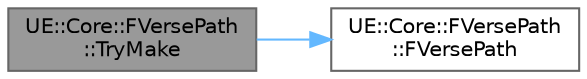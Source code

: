 digraph "UE::Core::FVersePath::TryMake"
{
 // INTERACTIVE_SVG=YES
 // LATEX_PDF_SIZE
  bgcolor="transparent";
  edge [fontname=Helvetica,fontsize=10,labelfontname=Helvetica,labelfontsize=10];
  node [fontname=Helvetica,fontsize=10,shape=box,height=0.2,width=0.4];
  rankdir="LR";
  Node1 [id="Node000001",label="UE::Core::FVersePath\l::TryMake",height=0.2,width=0.4,color="gray40", fillcolor="grey60", style="filled", fontcolor="black",tooltip=" "];
  Node1 -> Node2 [id="edge1_Node000001_Node000002",color="steelblue1",style="solid",tooltip=" "];
  Node2 [id="Node000002",label="UE::Core::FVersePath\l::FVersePath",height=0.2,width=0.4,color="grey40", fillcolor="white", style="filled",URL="$d9/da8/classUE_1_1Core_1_1FVersePath.html#a16ddc625cfc1d1ef43723ac397c0ced1",tooltip=" "];
}
